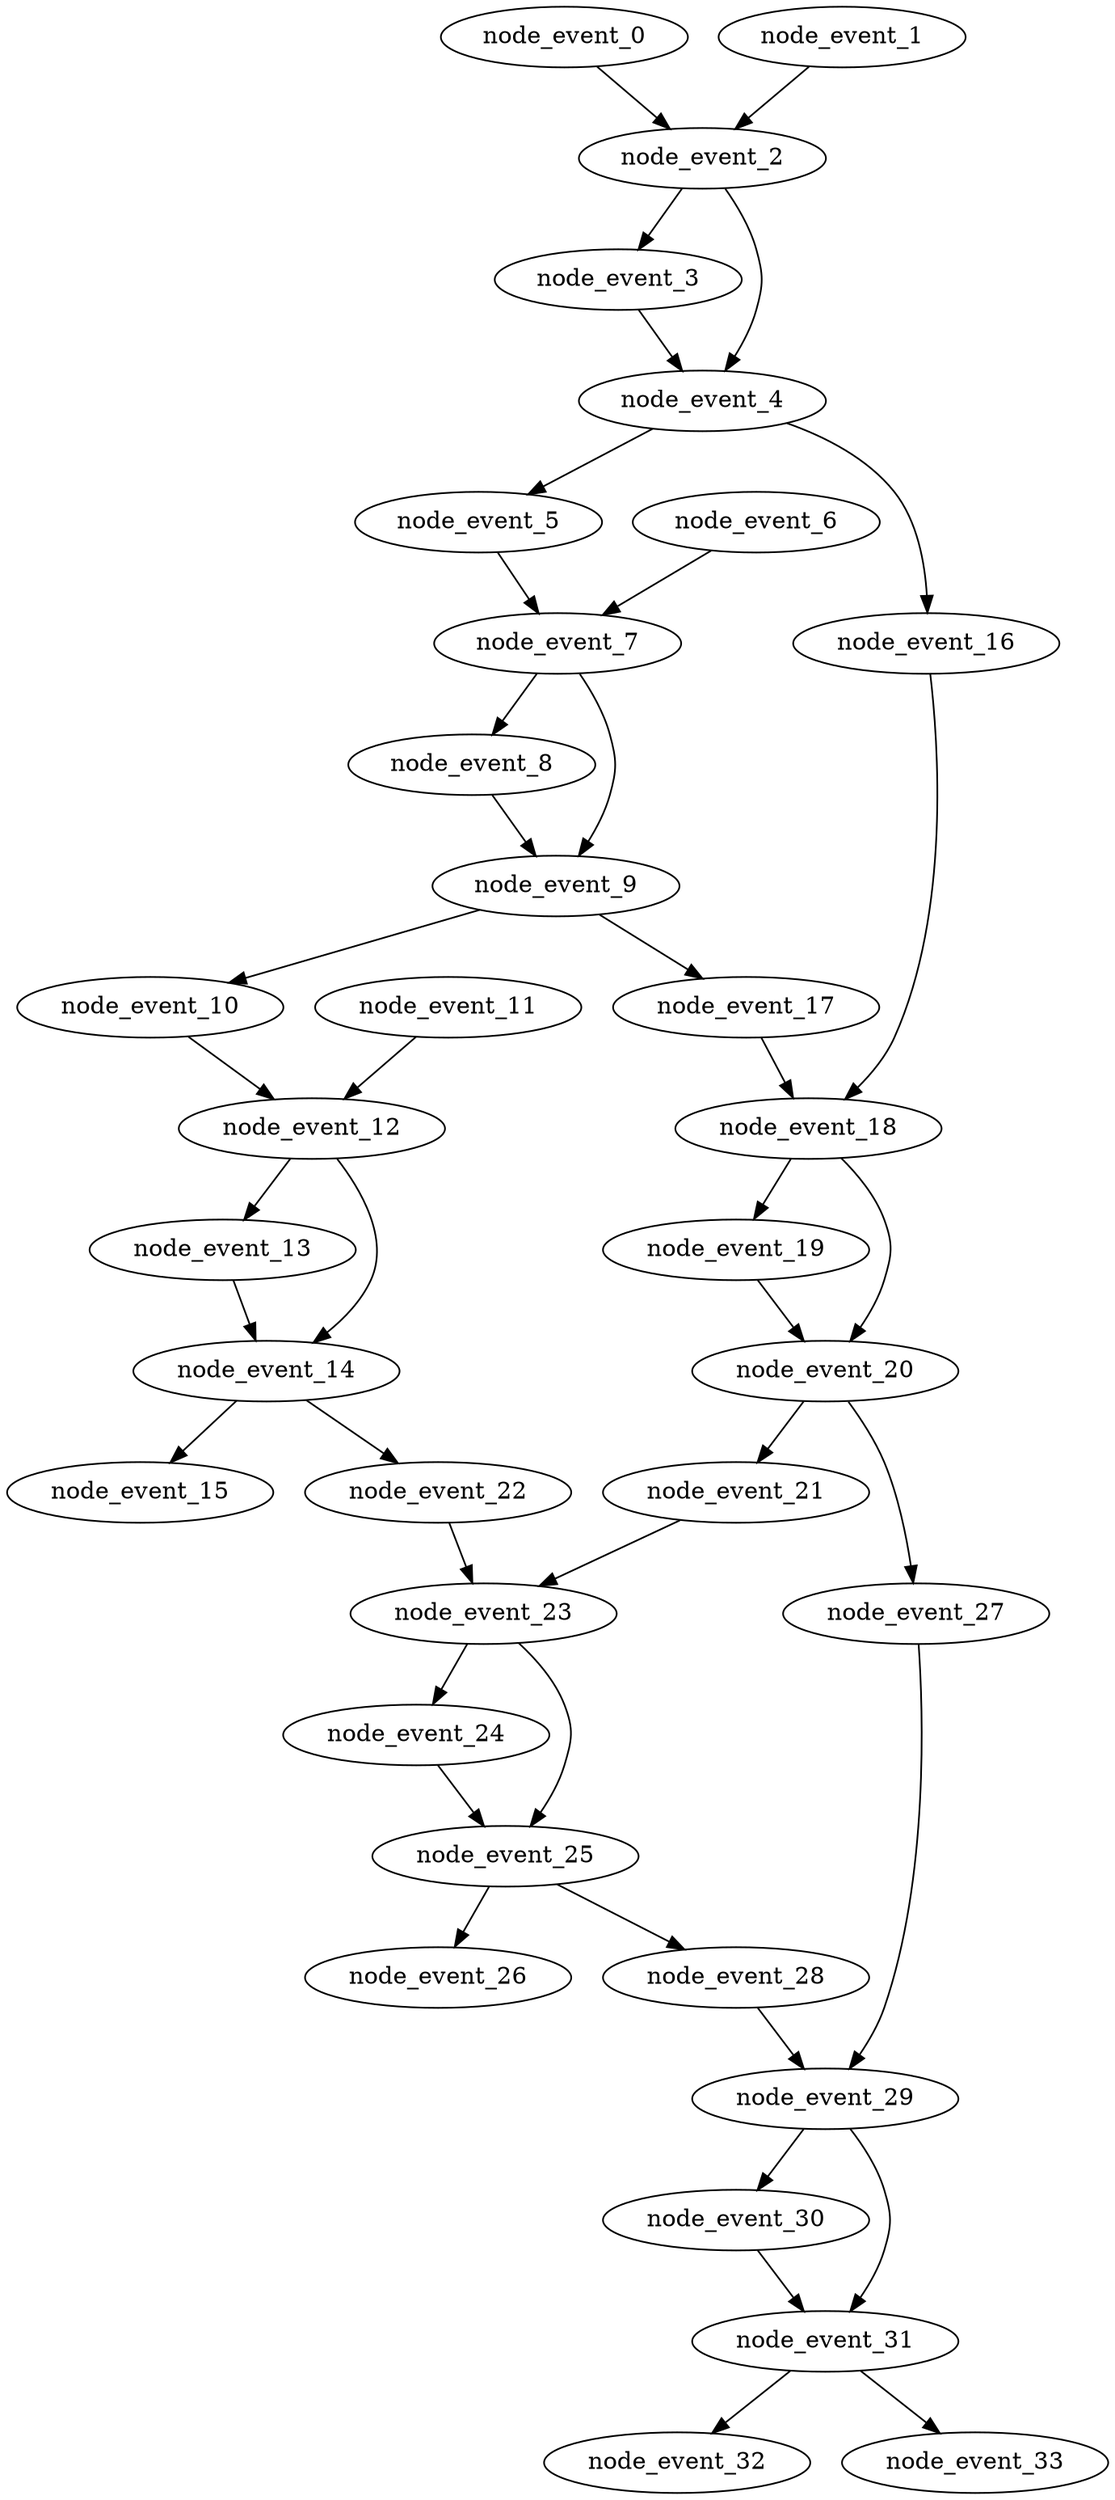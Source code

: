 digraph {
    node_event_0 [EventIndex="0" EventType="DotQasm.Scheduling.GateEvent" Depth="1" Dependencies="0" Latency="00:00:00.0010000" Priority="0.031000000000000014"];
    node_event_1 [EventIndex="1" EventType="DotQasm.Scheduling.GateEvent" Depth="1" Dependencies="0" Latency="00:00:00.0010000" Priority="0.031000000000000014"];
    node_event_2 [EventIndex="2" EventType="DotQasm.Scheduling.ControlledGateEvent" Depth="2" Dependencies="2" Latency="00:00:00.0020000" Priority="0.030000000000000013"];
    node_event_3 [EventIndex="3" EventType="DotQasm.Scheduling.GateEvent" Depth="3" Dependencies="3" Latency="00:00:00.0010000" Priority="0.02800000000000001"];
    node_event_4 [EventIndex="4" EventType="DotQasm.Scheduling.ControlledGateEvent" Depth="4" Dependencies="7" Latency="00:00:00.0020000" Priority="0.02700000000000001"];
    node_event_5 [EventIndex="5" EventType="DotQasm.Scheduling.GateEvent" Depth="5" Dependencies="8" Latency="00:00:00.0010000" Priority="0.02500000000000001"];
    node_event_6 [EventIndex="6" EventType="DotQasm.Scheduling.GateEvent" Depth="1" Dependencies="0" Latency="00:00:00.0010000" Priority="0.02500000000000001"];
    node_event_7 [EventIndex="7" EventType="DotQasm.Scheduling.ControlledGateEvent" Depth="6" Dependencies="10" Latency="00:00:00.0020000" Priority="0.024000000000000007"];
    node_event_8 [EventIndex="8" EventType="DotQasm.Scheduling.GateEvent" Depth="7" Dependencies="11" Latency="00:00:00.0010000" Priority="0.022000000000000006"];
    node_event_9 [EventIndex="9" EventType="DotQasm.Scheduling.ControlledGateEvent" Depth="8" Dependencies="23" Latency="00:00:00.0020000" Priority="0.021000000000000005"];
    node_event_10 [EventIndex="10" EventType="DotQasm.Scheduling.GateEvent" Depth="9" Dependencies="24" Latency="00:00:00.0010000" Priority="0.019000000000000003"];
    node_event_11 [EventIndex="11" EventType="DotQasm.Scheduling.GateEvent" Depth="1" Dependencies="0" Latency="00:00:00.0010000" Priority="0.019000000000000003"];
    node_event_12 [EventIndex="12" EventType="DotQasm.Scheduling.ControlledGateEvent" Depth="10" Dependencies="26" Latency="00:00:00.0020000" Priority="0.018000000000000002"];
    node_event_13 [EventIndex="13" EventType="DotQasm.Scheduling.GateEvent" Depth="11" Dependencies="27" Latency="00:00:00.0010000" Priority="0.016"];
    node_event_14 [EventIndex="14" EventType="DotQasm.Scheduling.ControlledGateEvent" Depth="12" Dependencies="55" Latency="00:00:00.0020000" Priority="0.015000000000000001"];
    node_event_15 [EventIndex="15" EventType="DotQasm.Scheduling.GateEvent" Depth="13" Dependencies="56" Latency="00:00:00.0010000" Priority="0.001"];
    node_event_16 [EventIndex="16" EventType="DotQasm.Scheduling.GateEvent" Depth="5" Dependencies="8" Latency="00:00:00.0010000" Priority="0.019000000000000003"];
    node_event_17 [EventIndex="17" EventType="DotQasm.Scheduling.GateEvent" Depth="9" Dependencies="24" Latency="00:00:00.0010000" Priority="0.019000000000000003"];
    node_event_18 [EventIndex="18" EventType="DotQasm.Scheduling.ControlledGateEvent" Depth="10" Dependencies="34" Latency="00:00:00.0020000" Priority="0.018000000000000002"];
    node_event_19 [EventIndex="19" EventType="DotQasm.Scheduling.GateEvent" Depth="11" Dependencies="35" Latency="00:00:00.0010000" Priority="0.016"];
    node_event_20 [EventIndex="20" EventType="DotQasm.Scheduling.ControlledGateEvent" Depth="12" Dependencies="71" Latency="00:00:00.0020000" Priority="0.015000000000000001"];
    node_event_21 [EventIndex="21" EventType="DotQasm.Scheduling.GateEvent" Depth="13" Dependencies="72" Latency="00:00:00.0010000" Priority="0.013000000000000001"];
    node_event_22 [EventIndex="22" EventType="DotQasm.Scheduling.GateEvent" Depth="13" Dependencies="56" Latency="00:00:00.0010000" Priority="0.013000000000000001"];
    node_event_23 [EventIndex="23" EventType="DotQasm.Scheduling.ControlledGateEvent" Depth="14" Dependencies="130" Latency="00:00:00.0020000" Priority="0.012000000000000002"];
    node_event_24 [EventIndex="24" EventType="DotQasm.Scheduling.GateEvent" Depth="15" Dependencies="131" Latency="00:00:00.0010000" Priority="0.010000000000000002"];
    node_event_25 [EventIndex="25" EventType="DotQasm.Scheduling.ControlledGateEvent" Depth="16" Dependencies="263" Latency="00:00:00.0020000" Priority="0.009000000000000001"];
    node_event_26 [EventIndex="26" EventType="DotQasm.Scheduling.GateEvent" Depth="17" Dependencies="264" Latency="00:00:00.0010000" Priority="0.001"];
    node_event_27 [EventIndex="27" EventType="DotQasm.Scheduling.GateEvent" Depth="13" Dependencies="72" Latency="00:00:00.0010000" Priority="0.007"];
    node_event_28 [EventIndex="28" EventType="DotQasm.Scheduling.GateEvent" Depth="17" Dependencies="264" Latency="00:00:00.0010000" Priority="0.007"];
    node_event_29 [EventIndex="29" EventType="DotQasm.Scheduling.ControlledGateEvent" Depth="18" Dependencies="338" Latency="00:00:00.0020000" Priority="0.006"];
    node_event_30 [EventIndex="30" EventType="DotQasm.Scheduling.GateEvent" Depth="19" Dependencies="339" Latency="00:00:00.0010000" Priority="0.004"];
    node_event_31 [EventIndex="31" EventType="DotQasm.Scheduling.ControlledGateEvent" Depth="20" Dependencies="679" Latency="00:00:00.0020000" Priority="0.003"];
    node_event_32 [EventIndex="32" EventType="DotQasm.Scheduling.GateEvent" Depth="21" Dependencies="680" Latency="00:00:00.0010000" Priority="0.001"];
    node_event_33 [EventIndex="33" EventType="DotQasm.Scheduling.GateEvent" Depth="21" Dependencies="680" Latency="00:00:00.0010000" Priority="0.001"];
    node_event_0 -> node_event_2;
    node_event_1 -> node_event_2;
    node_event_2 -> node_event_3;
    node_event_2 -> node_event_4;
    node_event_3 -> node_event_4;
    node_event_4 -> node_event_5;
    node_event_4 -> node_event_16;
    node_event_5 -> node_event_7;
    node_event_6 -> node_event_7;
    node_event_7 -> node_event_8;
    node_event_7 -> node_event_9;
    node_event_8 -> node_event_9;
    node_event_9 -> node_event_10;
    node_event_9 -> node_event_17;
    node_event_10 -> node_event_12;
    node_event_11 -> node_event_12;
    node_event_12 -> node_event_13;
    node_event_12 -> node_event_14;
    node_event_13 -> node_event_14;
    node_event_14 -> node_event_15;
    node_event_14 -> node_event_22;
    node_event_16 -> node_event_18;
    node_event_17 -> node_event_18;
    node_event_18 -> node_event_19;
    node_event_18 -> node_event_20;
    node_event_19 -> node_event_20;
    node_event_20 -> node_event_21;
    node_event_20 -> node_event_27;
    node_event_21 -> node_event_23;
    node_event_22 -> node_event_23;
    node_event_23 -> node_event_24;
    node_event_23 -> node_event_25;
    node_event_24 -> node_event_25;
    node_event_25 -> node_event_26;
    node_event_25 -> node_event_28;
    node_event_27 -> node_event_29;
    node_event_28 -> node_event_29;
    node_event_29 -> node_event_30;
    node_event_29 -> node_event_31;
    node_event_30 -> node_event_31;
    node_event_31 -> node_event_32;
    node_event_31 -> node_event_33;
}
